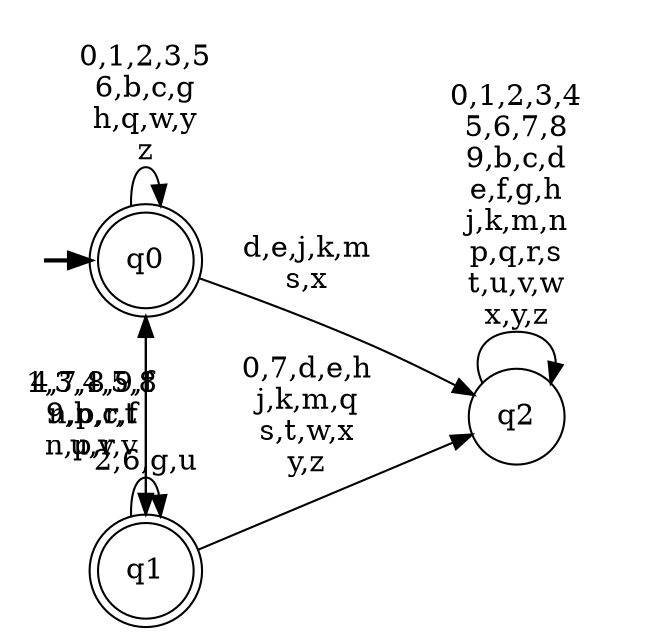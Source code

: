 digraph BlueStar {
__start0 [style = invis, shape = none, label = "", width = 0, height = 0];

rankdir=LR;
size="8,5";

s0 [style="rounded,filled", color="black", fillcolor="white" shape="doublecircle", label="q0"];
s1 [style="rounded,filled", color="black", fillcolor="white" shape="doublecircle", label="q1"];
s2 [style="filled", color="black", fillcolor="white" shape="circle", label="q2"];
subgraph cluster_main { 
	graph [pad=".75", ranksep="0.15", nodesep="0.15"];
	 style=invis; 
	__start0 -> s0 [penwidth=2];
}
s0 -> s0 [label="0,1,2,3,5\n6,b,c,g\nh,q,w,y\nz"];
s0 -> s1 [label="4,7,8,9,f\nn,p,r,t\nu,v"];
s0 -> s2 [label="d,e,j,k,m\ns,x"];
s1 -> s0 [label="1,3,4,5,8\n9,b,c,f\nn,p,r,v"];
s1 -> s1 [label="2,6,g,u"];
s1 -> s2 [label="0,7,d,e,h\nj,k,m,q\ns,t,w,x\ny,z"];
s2 -> s2 [label="0,1,2,3,4\n5,6,7,8\n9,b,c,d\ne,f,g,h\nj,k,m,n\np,q,r,s\nt,u,v,w\nx,y,z"];

}